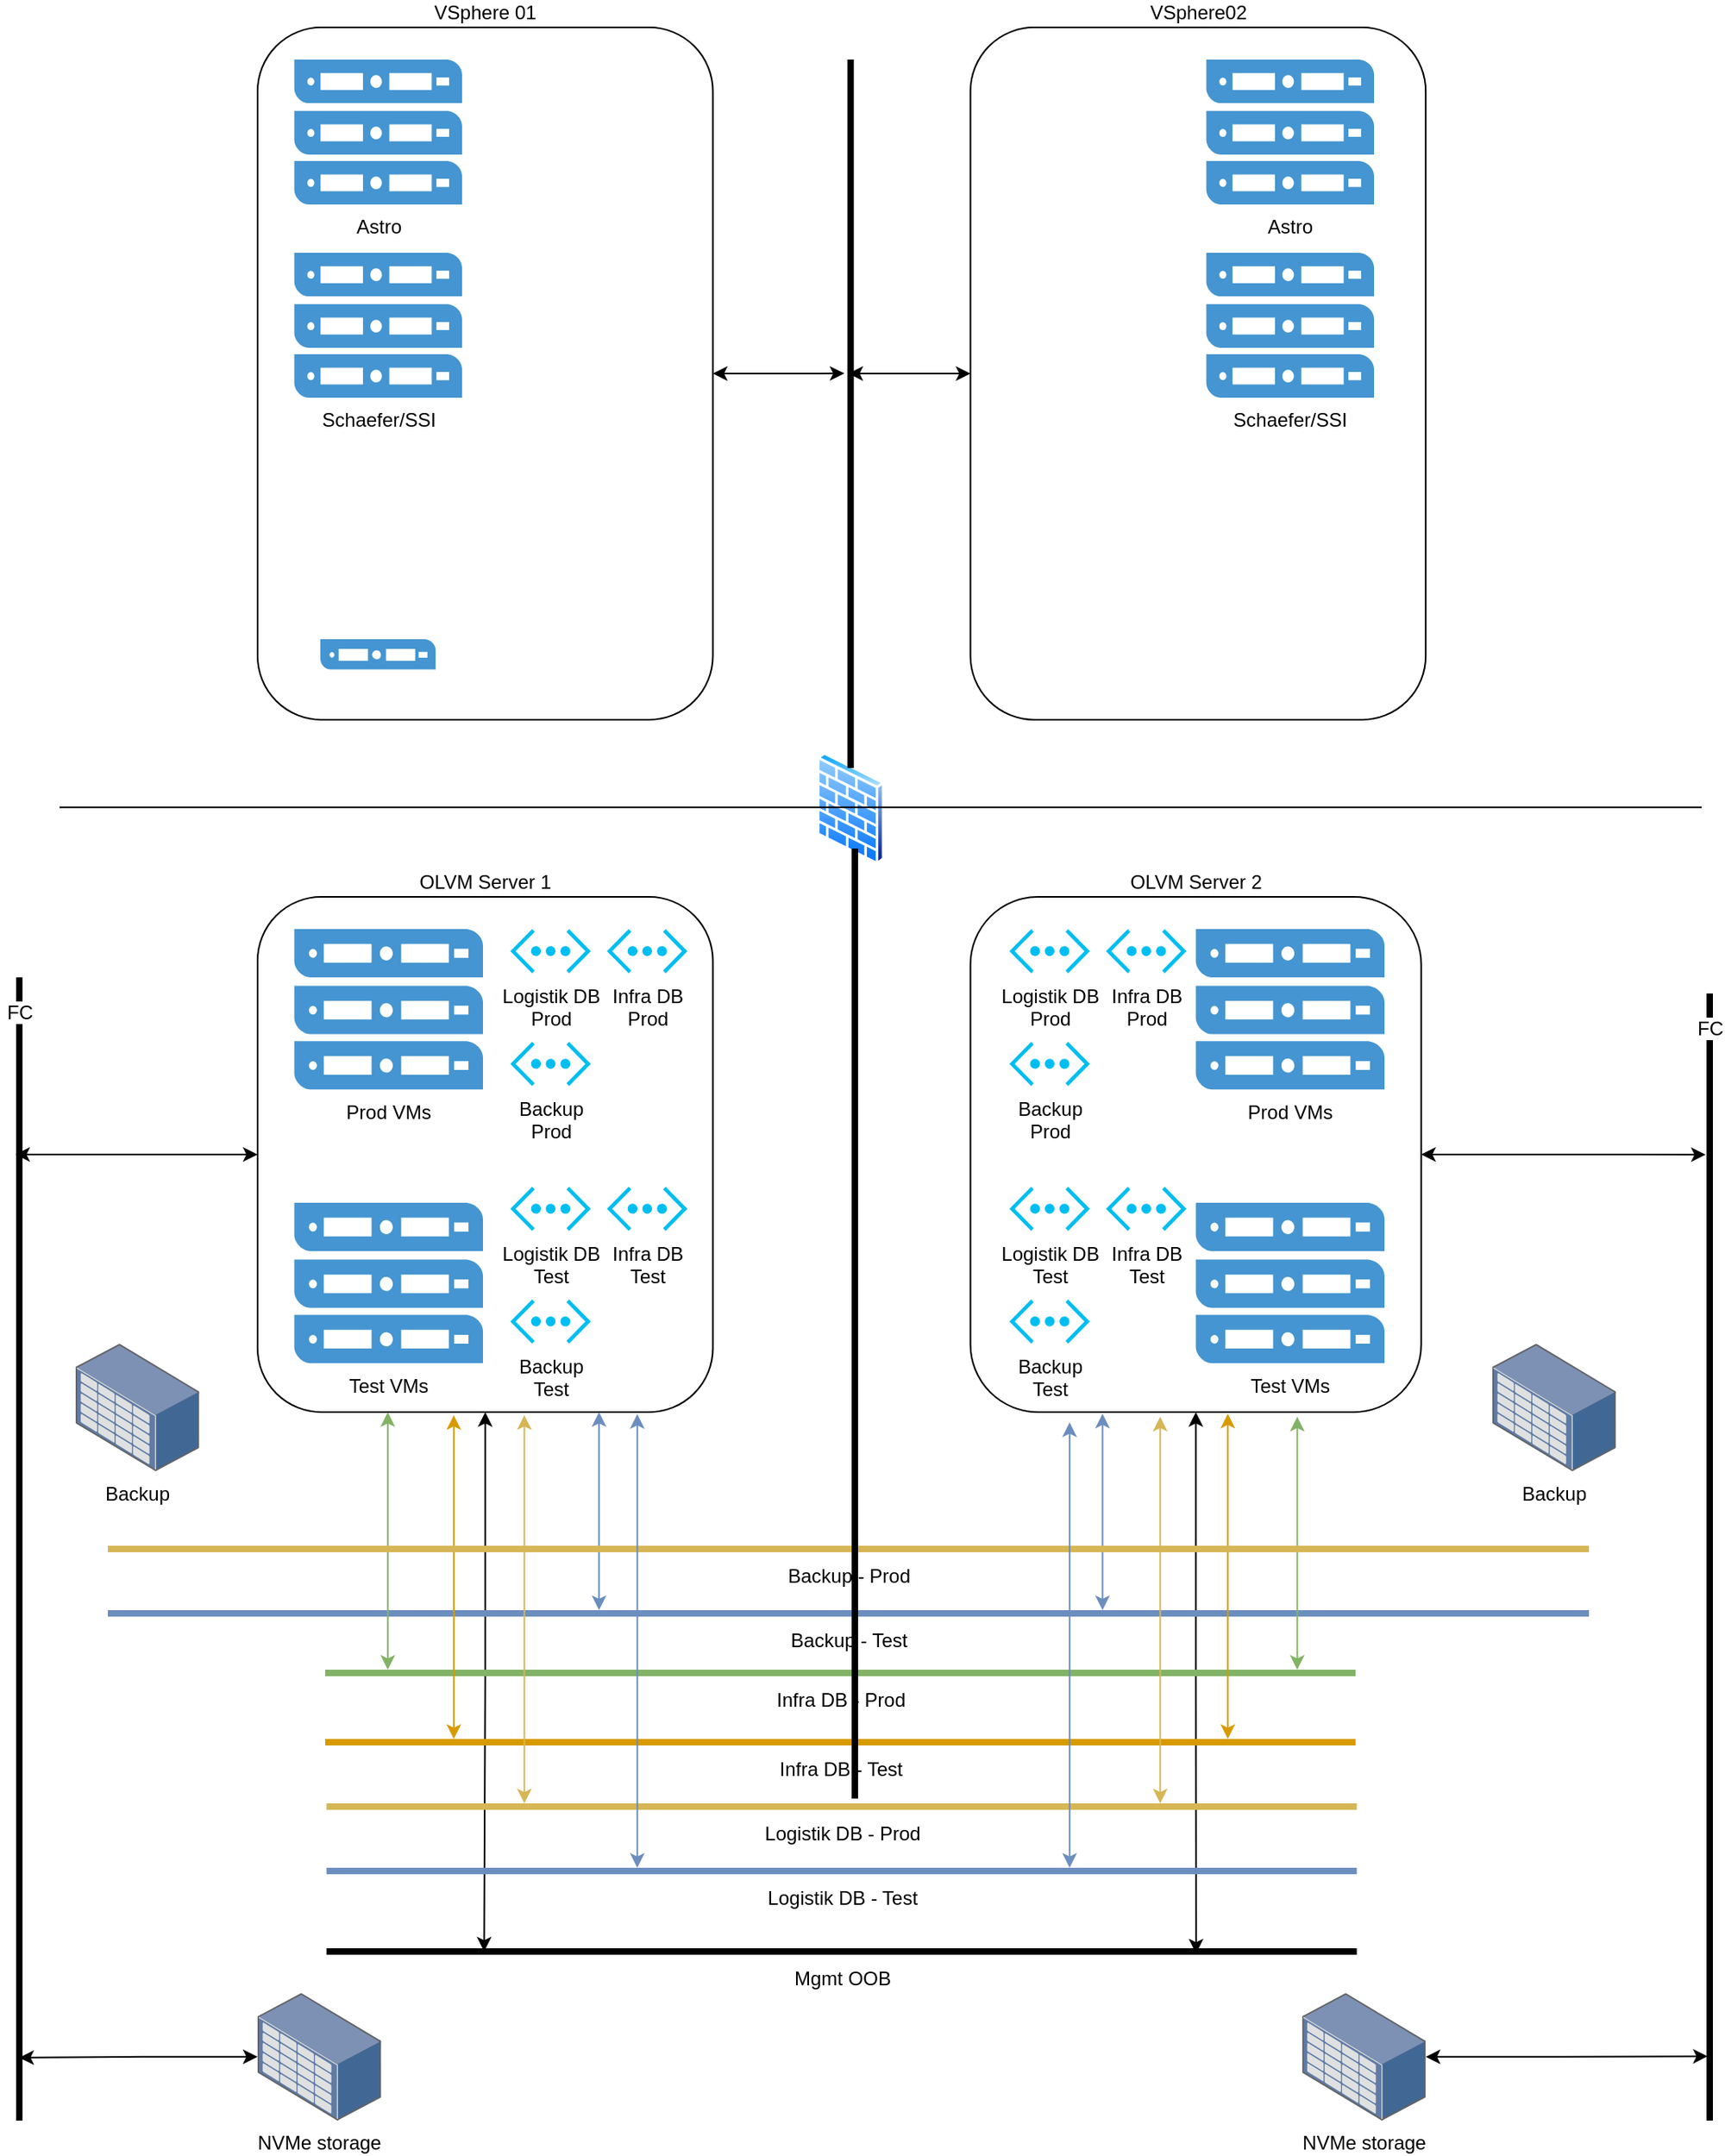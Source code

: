 <mxfile version="20.2.4" type="github">
  <diagram id="db8GGSsWFMVXPVI7Jxbp" name="Page-1">
    <mxGraphModel dx="1220" dy="720" grid="1" gridSize="10" guides="1" tooltips="1" connect="1" arrows="1" fold="1" page="1" pageScale="1" pageWidth="1169" pageHeight="1654" math="0" shadow="0">
      <root>
        <mxCell id="0" />
        <mxCell id="1" parent="0" />
        <mxCell id="eQeKing8HIZheCVtcCyi-56" style="edgeStyle=orthogonalEdgeStyle;rounded=0;orthogonalLoop=1;jettySize=auto;html=1;entryX=0.155;entryY=0.75;entryDx=0;entryDy=0;entryPerimeter=0;startArrow=classic;startFill=1;strokeColor=default;" edge="1" parent="1" source="eQeKing8HIZheCVtcCyi-2" target="eQeKing8HIZheCVtcCyi-37">
          <mxGeometry relative="1" as="geometry" />
        </mxCell>
        <mxCell id="eQeKing8HIZheCVtcCyi-61" style="edgeStyle=orthogonalEdgeStyle;rounded=0;orthogonalLoop=1;jettySize=auto;html=1;entryX=0.153;entryY=0.5;entryDx=0;entryDy=0;entryPerimeter=0;startArrow=classic;startFill=1;strokeColor=default;" edge="1" parent="1" source="eQeKing8HIZheCVtcCyi-2" target="eQeKing8HIZheCVtcCyi-20">
          <mxGeometry relative="1" as="geometry" />
        </mxCell>
        <mxCell id="eQeKing8HIZheCVtcCyi-2" value="OLVM Server 1" style="rounded=1;whiteSpace=wrap;html=1;verticalAlign=bottom;labelPosition=center;verticalLabelPosition=top;align=center;arcSize=14;" vertex="1" parent="1">
          <mxGeometry x="213" y="660" width="282.8" height="320" as="geometry" />
        </mxCell>
        <mxCell id="eQeKing8HIZheCVtcCyi-1" value="Prod VMs" style="pointerEvents=1;shadow=0;dashed=0;html=1;strokeColor=none;fillColor=#4495D1;labelPosition=center;verticalLabelPosition=bottom;verticalAlign=top;align=center;outlineConnect=0;shape=mxgraph.veeam.server_stack;" vertex="1" parent="1">
          <mxGeometry x="235.8" y="680" width="117.2" height="99.6" as="geometry" />
        </mxCell>
        <mxCell id="eQeKing8HIZheCVtcCyi-3" value="Test VMs" style="pointerEvents=1;shadow=0;dashed=0;html=1;strokeColor=none;fillColor=#4495D1;labelPosition=center;verticalLabelPosition=bottom;verticalAlign=top;align=center;outlineConnect=0;shape=mxgraph.veeam.server_stack;" vertex="1" parent="1">
          <mxGeometry x="235.8" y="850" width="117.2" height="99.6" as="geometry" />
        </mxCell>
        <mxCell id="eQeKing8HIZheCVtcCyi-55" style="edgeStyle=orthogonalEdgeStyle;rounded=0;orthogonalLoop=1;jettySize=auto;html=1;entryX=0.143;entryY=0.75;entryDx=0;entryDy=0;entryPerimeter=0;startArrow=classic;startFill=1;strokeColor=default;" edge="1" parent="1" source="eQeKing8HIZheCVtcCyi-6" target="eQeKing8HIZheCVtcCyi-38">
          <mxGeometry relative="1" as="geometry" />
        </mxCell>
        <mxCell id="eQeKing8HIZheCVtcCyi-63" style="edgeStyle=orthogonalEdgeStyle;rounded=0;orthogonalLoop=1;jettySize=auto;html=1;startArrow=classic;startFill=1;strokeColor=default;entryX=0.844;entryY=0.625;entryDx=0;entryDy=0;entryPerimeter=0;" edge="1" parent="1" source="eQeKing8HIZheCVtcCyi-6" target="eQeKing8HIZheCVtcCyi-20">
          <mxGeometry relative="1" as="geometry">
            <mxPoint x="796" y="1280" as="targetPoint" />
          </mxGeometry>
        </mxCell>
        <mxCell id="eQeKing8HIZheCVtcCyi-6" value="OLVM Server 2" style="rounded=1;whiteSpace=wrap;html=1;verticalAlign=bottom;labelPosition=center;verticalLabelPosition=top;align=center;" vertex="1" parent="1">
          <mxGeometry x="655.8" y="660" width="280" height="320" as="geometry" />
        </mxCell>
        <mxCell id="eQeKing8HIZheCVtcCyi-7" value="Prod VMs" style="pointerEvents=1;shadow=0;dashed=0;html=1;strokeColor=none;fillColor=#4495D1;labelPosition=center;verticalLabelPosition=bottom;verticalAlign=top;align=center;outlineConnect=0;shape=mxgraph.veeam.server_stack;" vertex="1" parent="1">
          <mxGeometry x="795.8" y="680" width="117.2" height="99.6" as="geometry" />
        </mxCell>
        <mxCell id="eQeKing8HIZheCVtcCyi-8" value="Test VMs" style="pointerEvents=1;shadow=0;dashed=0;html=1;strokeColor=none;fillColor=#4495D1;labelPosition=center;verticalLabelPosition=bottom;verticalAlign=top;align=center;outlineConnect=0;shape=mxgraph.veeam.server_stack;" vertex="1" parent="1">
          <mxGeometry x="795.8" y="850" width="117.2" height="99.6" as="geometry" />
        </mxCell>
        <mxCell id="eQeKing8HIZheCVtcCyi-9" value="Backup - Test" style="line;strokeWidth=4;html=1;perimeter=backbonePerimeter;points=[];outlineConnect=0;fillColor=#dae8fc;strokeColor=#6c8ebf;" vertex="1" parent="1">
          <mxGeometry x="120" y="1100" width="920" height="10" as="geometry" />
        </mxCell>
        <mxCell id="eQeKing8HIZheCVtcCyi-10" value="Infra DB - Prod" style="line;strokeWidth=4;html=1;perimeter=backbonePerimeter;points=[];outlineConnect=0;fillColor=#d5e8d4;strokeColor=#82b366;" vertex="1" parent="1">
          <mxGeometry x="255" y="1137" width="640" height="10" as="geometry" />
        </mxCell>
        <mxCell id="eQeKing8HIZheCVtcCyi-11" value="Infra DB - Test" style="line;strokeWidth=4;html=1;perimeter=backbonePerimeter;points=[];outlineConnect=0;fillColor=#ffe6cc;strokeColor=#d79b00;" vertex="1" parent="1">
          <mxGeometry x="255" y="1180" width="640" height="10" as="geometry" />
        </mxCell>
        <mxCell id="eQeKing8HIZheCVtcCyi-12" value="Logistik DB - Prod" style="line;strokeWidth=4;html=1;perimeter=backbonePerimeter;points=[];outlineConnect=0;fillColor=#fff2cc;strokeColor=#d6b656;" vertex="1" parent="1">
          <mxGeometry x="255.8" y="1220" width="640" height="10" as="geometry" />
        </mxCell>
        <mxCell id="eQeKing8HIZheCVtcCyi-17" value="Logistik DB&lt;br&gt;Prod" style="verticalLabelPosition=bottom;html=1;verticalAlign=top;align=center;strokeColor=none;fillColor=#00BEF2;shape=mxgraph.azure.virtual_network;pointerEvents=1;" vertex="1" parent="1">
          <mxGeometry x="680" y="680" width="50" height="27.5" as="geometry" />
        </mxCell>
        <mxCell id="eQeKing8HIZheCVtcCyi-18" value="Infra DB&lt;br&gt;Prod" style="verticalLabelPosition=bottom;html=1;verticalAlign=top;align=center;strokeColor=none;fillColor=#00BEF2;shape=mxgraph.azure.virtual_network;pointerEvents=1;" vertex="1" parent="1">
          <mxGeometry x="740" y="680" width="50" height="27.5" as="geometry" />
        </mxCell>
        <mxCell id="eQeKing8HIZheCVtcCyi-19" value="Logistik DB&lt;br&gt;Test" style="verticalLabelPosition=bottom;html=1;verticalAlign=top;align=center;strokeColor=none;fillColor=#00BEF2;shape=mxgraph.azure.virtual_network;pointerEvents=1;" vertex="1" parent="1">
          <mxGeometry x="680" y="840" width="50" height="27.5" as="geometry" />
        </mxCell>
        <mxCell id="eQeKing8HIZheCVtcCyi-20" value="Mgmt OOB" style="line;strokeWidth=4;html=1;perimeter=backbonePerimeter;points=[];outlineConnect=0;fillColor=none;" vertex="1" parent="1">
          <mxGeometry x="255.8" y="1310" width="640" height="10" as="geometry" />
        </mxCell>
        <mxCell id="eQeKing8HIZheCVtcCyi-24" value="" style="endArrow=classic;startArrow=classic;html=1;rounded=0;exitX=0.75;exitY=1;exitDx=0;exitDy=0;fillColor=#dae8fc;strokeColor=#6c8ebf;" edge="1" parent="1" source="eQeKing8HIZheCVtcCyi-2" target="eQeKing8HIZheCVtcCyi-9">
          <mxGeometry width="50" height="50" relative="1" as="geometry">
            <mxPoint x="535.8" y="950" as="sourcePoint" />
            <mxPoint x="585.8" y="900" as="targetPoint" />
          </mxGeometry>
        </mxCell>
        <mxCell id="eQeKing8HIZheCVtcCyi-25" value="" style="endArrow=classic;startArrow=classic;html=1;rounded=0;exitX=0.293;exitY=1.003;exitDx=0;exitDy=0;fillColor=#dae8fc;strokeColor=#6c8ebf;exitPerimeter=0;" edge="1" parent="1" source="eQeKing8HIZheCVtcCyi-6" target="eQeKing8HIZheCVtcCyi-9">
          <mxGeometry width="50" height="50" relative="1" as="geometry">
            <mxPoint x="435.1" y="990" as="sourcePoint" />
            <mxPoint x="435.1" y="1073" as="targetPoint" />
          </mxGeometry>
        </mxCell>
        <mxCell id="eQeKing8HIZheCVtcCyi-26" value="" style="endArrow=classic;startArrow=classic;html=1;rounded=0;strokeColor=#82b366;entryX=0.286;entryY=1;entryDx=0;entryDy=0;entryPerimeter=0;fillColor=#d5e8d4;" edge="1" parent="1" source="eQeKing8HIZheCVtcCyi-10" target="eQeKing8HIZheCVtcCyi-2">
          <mxGeometry width="50" height="50" relative="1" as="geometry">
            <mxPoint x="535.8" y="950" as="sourcePoint" />
            <mxPoint x="585.8" y="900" as="targetPoint" />
          </mxGeometry>
        </mxCell>
        <mxCell id="eQeKing8HIZheCVtcCyi-27" value="" style="endArrow=classic;startArrow=classic;html=1;rounded=0;strokeColor=#82b366;entryX=0.725;entryY=1.009;entryDx=0;entryDy=0;entryPerimeter=0;fillColor=#d5e8d4;" edge="1" parent="1" source="eQeKing8HIZheCVtcCyi-10" target="eQeKing8HIZheCVtcCyi-6">
          <mxGeometry width="50" height="50" relative="1" as="geometry">
            <mxPoint x="303.881" y="1113" as="sourcePoint" />
            <mxPoint x="303.881" y="990" as="targetPoint" />
          </mxGeometry>
        </mxCell>
        <mxCell id="eQeKing8HIZheCVtcCyi-28" value="" style="endArrow=classic;startArrow=classic;html=1;rounded=0;strokeColor=#d79b00;entryX=0.431;entryY=1.006;entryDx=0;entryDy=0;entryPerimeter=0;fillColor=#ffe6cc;" edge="1" parent="1" source="eQeKing8HIZheCVtcCyi-11" target="eQeKing8HIZheCVtcCyi-2">
          <mxGeometry width="50" height="50" relative="1" as="geometry">
            <mxPoint x="535.8" y="950" as="sourcePoint" />
            <mxPoint x="585.8" y="900" as="targetPoint" />
          </mxGeometry>
        </mxCell>
        <mxCell id="eQeKing8HIZheCVtcCyi-29" value="" style="endArrow=classic;startArrow=classic;html=1;rounded=0;strokeColor=#d79b00;fillColor=#ffe6cc;entryX=0.571;entryY=1.003;entryDx=0;entryDy=0;entryPerimeter=0;" edge="1" parent="1" source="eQeKing8HIZheCVtcCyi-11" target="eQeKing8HIZheCVtcCyi-6">
          <mxGeometry width="50" height="50" relative="1" as="geometry">
            <mxPoint x="815.8" y="1120" as="sourcePoint" />
            <mxPoint x="815.8" y="1010" as="targetPoint" />
          </mxGeometry>
        </mxCell>
        <mxCell id="eQeKing8HIZheCVtcCyi-30" value="" style="endArrow=classic;startArrow=classic;html=1;rounded=0;strokeColor=#d6b656;exitX=0.586;exitY=1.006;exitDx=0;exitDy=0;exitPerimeter=0;fillColor=#fff2cc;" edge="1" parent="1" source="eQeKing8HIZheCVtcCyi-2" target="eQeKing8HIZheCVtcCyi-12">
          <mxGeometry width="50" height="50" relative="1" as="geometry">
            <mxPoint x="535.8" y="950" as="sourcePoint" />
            <mxPoint x="585.8" y="900" as="targetPoint" />
          </mxGeometry>
        </mxCell>
        <mxCell id="eQeKing8HIZheCVtcCyi-31" value="" style="endArrow=classic;startArrow=classic;html=1;rounded=0;strokeColor=#d6b656;exitX=0.421;exitY=1.009;exitDx=0;exitDy=0;exitPerimeter=0;fillColor=#fff2cc;" edge="1" parent="1" source="eQeKing8HIZheCVtcCyi-6" target="eQeKing8HIZheCVtcCyi-12">
          <mxGeometry width="50" height="50" relative="1" as="geometry">
            <mxPoint x="388.721" y="991.92" as="sourcePoint" />
            <mxPoint x="388.721" y="1193" as="targetPoint" />
          </mxGeometry>
        </mxCell>
        <mxCell id="eQeKing8HIZheCVtcCyi-72" style="edgeStyle=orthogonalEdgeStyle;rounded=0;orthogonalLoop=1;jettySize=auto;html=1;entryX=0.443;entryY=0.885;entryDx=0;entryDy=0;entryPerimeter=0;startArrow=classic;startFill=1;strokeColor=default;" edge="1" parent="1" source="eQeKing8HIZheCVtcCyi-32" target="eQeKing8HIZheCVtcCyi-65">
          <mxGeometry relative="1" as="geometry" />
        </mxCell>
        <mxCell id="eQeKing8HIZheCVtcCyi-32" value="VSphere 01" style="rounded=1;whiteSpace=wrap;html=1;verticalAlign=bottom;labelPosition=center;verticalLabelPosition=top;align=center;arcSize=14;" vertex="1" parent="1">
          <mxGeometry x="213" y="120" width="282.8" height="430" as="geometry" />
        </mxCell>
        <mxCell id="eQeKing8HIZheCVtcCyi-73" style="edgeStyle=orthogonalEdgeStyle;rounded=0;orthogonalLoop=1;jettySize=auto;html=1;startArrow=classic;startFill=1;strokeColor=default;" edge="1" parent="1" source="eQeKing8HIZheCVtcCyi-33">
          <mxGeometry relative="1" as="geometry">
            <mxPoint x="580" y="335" as="targetPoint" />
          </mxGeometry>
        </mxCell>
        <mxCell id="eQeKing8HIZheCVtcCyi-33" value="VSphere02" style="rounded=1;whiteSpace=wrap;html=1;verticalAlign=bottom;labelPosition=center;verticalLabelPosition=top;align=center;arcSize=14;" vertex="1" parent="1">
          <mxGeometry x="655.8" y="120" width="282.8" height="430" as="geometry" />
        </mxCell>
        <mxCell id="eQeKing8HIZheCVtcCyi-34" value="Logistik DB - Test" style="line;strokeWidth=4;html=1;perimeter=backbonePerimeter;points=[];outlineConnect=0;fillColor=#dae8fc;strokeColor=#6c8ebf;" vertex="1" parent="1">
          <mxGeometry x="255.8" y="1260" width="640" height="10" as="geometry" />
        </mxCell>
        <mxCell id="eQeKing8HIZheCVtcCyi-35" value="Backup - Prod" style="line;strokeWidth=4;html=1;perimeter=backbonePerimeter;points=[];outlineConnect=0;fillColor=#fff2cc;strokeColor=#d6b656;" vertex="1" parent="1">
          <mxGeometry x="120" y="1060" width="920" height="10" as="geometry" />
        </mxCell>
        <mxCell id="eQeKing8HIZheCVtcCyi-37" value="FC" style="line;strokeWidth=4;direction=south;html=1;perimeter=backbonePerimeter;points=[];outlineConnect=0;fillColor=#000000;" vertex="1" parent="1">
          <mxGeometry x="60" y="710" width="10" height="710" as="geometry" />
        </mxCell>
        <mxCell id="eQeKing8HIZheCVtcCyi-38" value="FC" style="line;strokeWidth=4;direction=south;html=1;perimeter=backbonePerimeter;points=[];outlineConnect=0;fillColor=#000000;" vertex="1" parent="1">
          <mxGeometry x="1110" y="720" width="10" height="700" as="geometry" />
        </mxCell>
        <mxCell id="eQeKing8HIZheCVtcCyi-40" value="Infra DB&lt;br&gt;Test" style="verticalLabelPosition=bottom;html=1;verticalAlign=top;align=center;strokeColor=none;fillColor=#00BEF2;shape=mxgraph.azure.virtual_network;pointerEvents=1;" vertex="1" parent="1">
          <mxGeometry x="740" y="840" width="50" height="27.5" as="geometry" />
        </mxCell>
        <mxCell id="eQeKing8HIZheCVtcCyi-41" value="Backup&lt;br&gt;Prod" style="verticalLabelPosition=bottom;html=1;verticalAlign=top;align=center;strokeColor=none;fillColor=#00BEF2;shape=mxgraph.azure.virtual_network;pointerEvents=1;" vertex="1" parent="1">
          <mxGeometry x="680" y="750" width="50" height="27.5" as="geometry" />
        </mxCell>
        <mxCell id="eQeKing8HIZheCVtcCyi-42" value="Backup&lt;br&gt;Test" style="verticalLabelPosition=bottom;html=1;verticalAlign=top;align=center;strokeColor=none;fillColor=#00BEF2;shape=mxgraph.azure.virtual_network;pointerEvents=1;" vertex="1" parent="1">
          <mxGeometry x="680" y="910" width="50" height="27.5" as="geometry" />
        </mxCell>
        <mxCell id="eQeKing8HIZheCVtcCyi-43" value="Logistik DB&lt;br&gt;Prod" style="verticalLabelPosition=bottom;html=1;verticalAlign=top;align=center;strokeColor=none;fillColor=#00BEF2;shape=mxgraph.azure.virtual_network;pointerEvents=1;" vertex="1" parent="1">
          <mxGeometry x="370" y="680" width="50" height="27.5" as="geometry" />
        </mxCell>
        <mxCell id="eQeKing8HIZheCVtcCyi-44" value="Infra DB&lt;br&gt;Prod" style="verticalLabelPosition=bottom;html=1;verticalAlign=top;align=center;strokeColor=none;fillColor=#00BEF2;shape=mxgraph.azure.virtual_network;pointerEvents=1;" vertex="1" parent="1">
          <mxGeometry x="430" y="680" width="50" height="27.5" as="geometry" />
        </mxCell>
        <mxCell id="eQeKing8HIZheCVtcCyi-45" value="Logistik DB&lt;br&gt;Test" style="verticalLabelPosition=bottom;html=1;verticalAlign=top;align=center;strokeColor=none;fillColor=#00BEF2;shape=mxgraph.azure.virtual_network;pointerEvents=1;" vertex="1" parent="1">
          <mxGeometry x="370" y="840" width="50" height="27.5" as="geometry" />
        </mxCell>
        <mxCell id="eQeKing8HIZheCVtcCyi-46" value="Infra DB&lt;br&gt;Test" style="verticalLabelPosition=bottom;html=1;verticalAlign=top;align=center;strokeColor=none;fillColor=#00BEF2;shape=mxgraph.azure.virtual_network;pointerEvents=1;" vertex="1" parent="1">
          <mxGeometry x="430" y="840" width="50" height="27.5" as="geometry" />
        </mxCell>
        <mxCell id="eQeKing8HIZheCVtcCyi-47" value="Backup&lt;br&gt;Prod" style="verticalLabelPosition=bottom;html=1;verticalAlign=top;align=center;strokeColor=none;fillColor=#00BEF2;shape=mxgraph.azure.virtual_network;pointerEvents=1;" vertex="1" parent="1">
          <mxGeometry x="370" y="750" width="50" height="27.5" as="geometry" />
        </mxCell>
        <mxCell id="eQeKing8HIZheCVtcCyi-48" value="Backup&lt;br&gt;Test" style="verticalLabelPosition=bottom;html=1;verticalAlign=top;align=center;strokeColor=none;fillColor=#00BEF2;shape=mxgraph.azure.virtual_network;pointerEvents=1;" vertex="1" parent="1">
          <mxGeometry x="370" y="910" width="50" height="27.5" as="geometry" />
        </mxCell>
        <mxCell id="eQeKing8HIZheCVtcCyi-49" value="" style="aspect=fixed;perimeter=ellipsePerimeter;html=1;align=center;shadow=0;dashed=0;spacingTop=3;image;image=img/lib/active_directory/firewall.svg;fillColor=#000000;" vertex="1" parent="1">
          <mxGeometry x="560" y="570" width="42.7" height="70" as="geometry" />
        </mxCell>
        <mxCell id="eQeKing8HIZheCVtcCyi-50" value="" style="endArrow=none;html=1;rounded=0;strokeColor=default;" edge="1" parent="1">
          <mxGeometry width="50" height="50" relative="1" as="geometry">
            <mxPoint x="90" y="604.38" as="sourcePoint" />
            <mxPoint x="1110" y="604.38" as="targetPoint" />
          </mxGeometry>
        </mxCell>
        <mxCell id="eQeKing8HIZheCVtcCyi-51" value="Astro" style="pointerEvents=1;shadow=0;dashed=0;html=1;strokeColor=none;fillColor=#4495D1;labelPosition=center;verticalLabelPosition=bottom;verticalAlign=top;align=center;outlineConnect=0;shape=mxgraph.veeam.server_stack;" vertex="1" parent="1">
          <mxGeometry x="235.8" y="140" width="104.2" height="90" as="geometry" />
        </mxCell>
        <mxCell id="eQeKing8HIZheCVtcCyi-52" value="Schaefer/SSI" style="pointerEvents=1;shadow=0;dashed=0;html=1;strokeColor=none;fillColor=#4495D1;labelPosition=center;verticalLabelPosition=bottom;verticalAlign=top;align=center;outlineConnect=0;shape=mxgraph.veeam.server_stack;" vertex="1" parent="1">
          <mxGeometry x="235.8" y="260" width="104.2" height="90" as="geometry" />
        </mxCell>
        <mxCell id="eQeKing8HIZheCVtcCyi-54" style="edgeStyle=orthogonalEdgeStyle;rounded=0;orthogonalLoop=1;jettySize=auto;html=1;entryX=0.945;entryY=0.5;entryDx=0;entryDy=0;entryPerimeter=0;startArrow=classic;startFill=1;strokeColor=default;" edge="1" parent="1" source="eQeKing8HIZheCVtcCyi-53" target="eQeKing8HIZheCVtcCyi-37">
          <mxGeometry relative="1" as="geometry" />
        </mxCell>
        <mxCell id="eQeKing8HIZheCVtcCyi-53" value="NVMe storage" style="points=[];aspect=fixed;html=1;align=center;shadow=0;dashed=0;image;image=img/lib/allied_telesis/storage/Datacenter_Server_Storage_Unit_Large.svg;fillColor=#000000;" vertex="1" parent="1">
          <mxGeometry x="213" y="1340.8" width="76.8" height="79.2" as="geometry" />
        </mxCell>
        <mxCell id="eQeKing8HIZheCVtcCyi-58" style="edgeStyle=orthogonalEdgeStyle;rounded=0;orthogonalLoop=1;jettySize=auto;html=1;entryX=0.943;entryY=0.625;entryDx=0;entryDy=0;entryPerimeter=0;startArrow=classic;startFill=1;strokeColor=default;" edge="1" parent="1" source="eQeKing8HIZheCVtcCyi-57" target="eQeKing8HIZheCVtcCyi-38">
          <mxGeometry relative="1" as="geometry" />
        </mxCell>
        <mxCell id="eQeKing8HIZheCVtcCyi-57" value="NVMe storage" style="points=[];aspect=fixed;html=1;align=center;shadow=0;dashed=0;image;image=img/lib/allied_telesis/storage/Datacenter_Server_Storage_Unit_Large.svg;fillColor=#000000;" vertex="1" parent="1">
          <mxGeometry x="861.8" y="1340.8" width="76.8" height="79.2" as="geometry" />
        </mxCell>
        <mxCell id="eQeKing8HIZheCVtcCyi-59" value="" style="endArrow=classic;startArrow=classic;html=1;rounded=0;exitX=0.834;exitY=1.004;exitDx=0;exitDy=0;fillColor=#dae8fc;strokeColor=#6c8ebf;exitPerimeter=0;" edge="1" parent="1" source="eQeKing8HIZheCVtcCyi-2" target="eQeKing8HIZheCVtcCyi-34">
          <mxGeometry width="50" height="50" relative="1" as="geometry">
            <mxPoint x="435.1" y="990" as="sourcePoint" />
            <mxPoint x="435.1" y="1113" as="targetPoint" />
          </mxGeometry>
        </mxCell>
        <mxCell id="eQeKing8HIZheCVtcCyi-60" value="" style="endArrow=classic;startArrow=classic;html=1;rounded=0;exitX=0.22;exitY=1.02;exitDx=0;exitDy=0;fillColor=#dae8fc;strokeColor=#6c8ebf;exitPerimeter=0;" edge="1" parent="1" source="eQeKing8HIZheCVtcCyi-6" target="eQeKing8HIZheCVtcCyi-34">
          <mxGeometry width="50" height="50" relative="1" as="geometry">
            <mxPoint x="458.855" y="991.28" as="sourcePoint" />
            <mxPoint x="720" y="1240" as="targetPoint" />
          </mxGeometry>
        </mxCell>
        <mxCell id="eQeKing8HIZheCVtcCyi-64" value="" style="line;strokeWidth=4;direction=south;html=1;perimeter=backbonePerimeter;points=[];outlineConnect=0;fillColor=#000000;" vertex="1" parent="1">
          <mxGeometry x="579" y="630" width="10" height="590" as="geometry" />
        </mxCell>
        <mxCell id="eQeKing8HIZheCVtcCyi-65" value="" style="line;strokeWidth=4;direction=south;html=1;perimeter=backbonePerimeter;points=[];outlineConnect=0;fillColor=#000000;" vertex="1" parent="1">
          <mxGeometry x="576.35" y="140" width="10" height="440" as="geometry" />
        </mxCell>
        <mxCell id="eQeKing8HIZheCVtcCyi-66" value="Astro" style="pointerEvents=1;shadow=0;dashed=0;html=1;strokeColor=none;fillColor=#4495D1;labelPosition=center;verticalLabelPosition=bottom;verticalAlign=top;align=center;outlineConnect=0;shape=mxgraph.veeam.server_stack;" vertex="1" parent="1">
          <mxGeometry x="802.3" y="140" width="104.2" height="90" as="geometry" />
        </mxCell>
        <mxCell id="eQeKing8HIZheCVtcCyi-67" value="Schaefer/SSI" style="pointerEvents=1;shadow=0;dashed=0;html=1;strokeColor=none;fillColor=#4495D1;labelPosition=center;verticalLabelPosition=bottom;verticalAlign=top;align=center;outlineConnect=0;shape=mxgraph.veeam.server_stack;" vertex="1" parent="1">
          <mxGeometry x="802.3" y="260" width="104.2" height="90" as="geometry" />
        </mxCell>
        <mxCell id="eQeKing8HIZheCVtcCyi-68" value="" style="pointerEvents=1;shadow=0;dashed=0;html=1;strokeColor=none;fillColor=#4495D1;labelPosition=center;verticalLabelPosition=bottom;verticalAlign=top;align=center;outlineConnect=0;shape=mxgraph.veeam.server;" vertex="1" parent="1">
          <mxGeometry x="252" y="500" width="71.6" height="18.8" as="geometry" />
        </mxCell>
        <mxCell id="eQeKing8HIZheCVtcCyi-69" value="Backup" style="points=[];aspect=fixed;html=1;align=center;shadow=0;dashed=0;image;image=img/lib/allied_telesis/storage/Datacenter_Server_Storage_Unit_Large.svg;fillColor=#000000;" vertex="1" parent="1">
          <mxGeometry x="980" y="937.5" width="76.8" height="79.2" as="geometry" />
        </mxCell>
        <mxCell id="eQeKing8HIZheCVtcCyi-70" value="Backup" style="points=[];aspect=fixed;html=1;align=center;shadow=0;dashed=0;image;image=img/lib/allied_telesis/storage/Datacenter_Server_Storage_Unit_Large.svg;fillColor=#000000;" vertex="1" parent="1">
          <mxGeometry x="100" y="937.5" width="76.8" height="79.2" as="geometry" />
        </mxCell>
      </root>
    </mxGraphModel>
  </diagram>
</mxfile>
